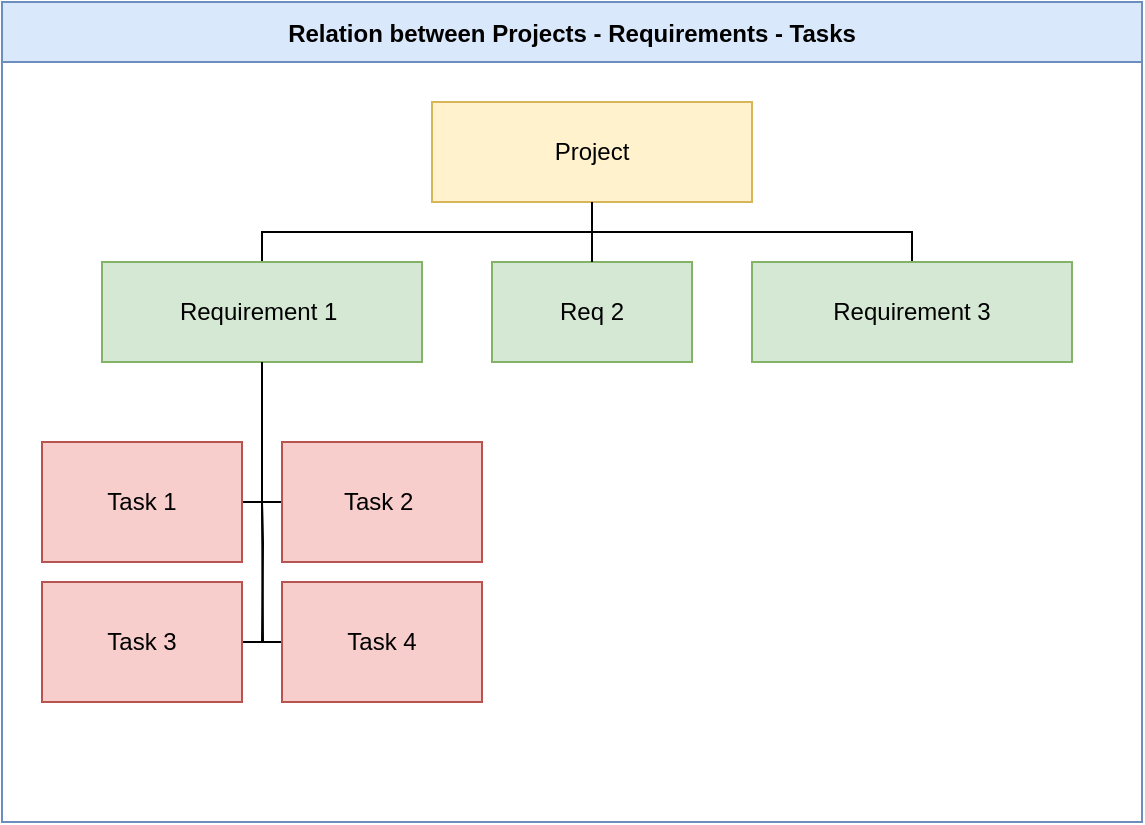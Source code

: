 <mxfile version="21.6.8" type="github">
  <diagram name="Page-1" id="QaF02aVG69fwTc1gb2MW">
    <mxGraphModel dx="406" dy="230" grid="1" gridSize="10" guides="1" tooltips="1" connect="1" arrows="1" fold="1" page="1" pageScale="1" pageWidth="827" pageHeight="1169" math="0" shadow="0">
      <root>
        <mxCell id="0" />
        <mxCell id="1" parent="0" />
        <mxCell id="kX8SRu0ErOylLQwdDH6L-9" value="Relation between Projects - Requirements - Tasks" style="swimlane;startSize=30;horizontal=1;containerType=tree;fillColor=#dae8fc;strokeColor=#6c8ebf;" vertex="1" parent="1">
          <mxGeometry x="150" y="30" width="570" height="410" as="geometry" />
        </mxCell>
        <mxCell id="kX8SRu0ErOylLQwdDH6L-10" value="" style="edgeStyle=elbowEdgeStyle;elbow=vertical;sourcePerimeterSpacing=0;targetPerimeterSpacing=0;startArrow=none;endArrow=none;rounded=0;curved=0;" edge="1" parent="kX8SRu0ErOylLQwdDH6L-9" source="kX8SRu0ErOylLQwdDH6L-11" target="kX8SRu0ErOylLQwdDH6L-15">
          <mxGeometry relative="1" as="geometry" />
        </mxCell>
        <mxCell id="kX8SRu0ErOylLQwdDH6L-11" value="Project" style="whiteSpace=wrap;html=1;treeFolding=1;treeMoving=1;newEdgeStyle={&quot;edgeStyle&quot;:&quot;elbowEdgeStyle&quot;,&quot;startArrow&quot;:&quot;none&quot;,&quot;endArrow&quot;:&quot;none&quot;};fillColor=#fff2cc;strokeColor=#d6b656;" vertex="1" parent="kX8SRu0ErOylLQwdDH6L-9">
          <mxGeometry x="215" y="50" width="160" height="50" as="geometry" />
        </mxCell>
        <mxCell id="kX8SRu0ErOylLQwdDH6L-15" value="Requirement 1&amp;nbsp;" style="whiteSpace=wrap;html=1;treeFolding=1;treeMoving=1;newEdgeStyle={&quot;edgeStyle&quot;:&quot;elbowEdgeStyle&quot;,&quot;startArrow&quot;:&quot;none&quot;,&quot;endArrow&quot;:&quot;none&quot;};fillColor=#d5e8d4;strokeColor=#82b366;" vertex="1" parent="kX8SRu0ErOylLQwdDH6L-9">
          <mxGeometry x="50" y="130" width="160" height="50" as="geometry" />
        </mxCell>
        <mxCell id="kX8SRu0ErOylLQwdDH6L-23" style="edgeStyle=elbowEdgeStyle;rounded=0;orthogonalLoop=1;jettySize=auto;html=1;startArrow=none;endArrow=none;exitX=0.5;exitY=0;exitDx=0;exitDy=0;" edge="1" parent="kX8SRu0ErOylLQwdDH6L-9" source="kX8SRu0ErOylLQwdDH6L-22" target="kX8SRu0ErOylLQwdDH6L-11">
          <mxGeometry relative="1" as="geometry" />
        </mxCell>
        <mxCell id="kX8SRu0ErOylLQwdDH6L-22" value="Requirement 3" style="whiteSpace=wrap;html=1;align=center;verticalAlign=middle;treeFolding=1;treeMoving=1;newEdgeStyle={&quot;edgeStyle&quot;:&quot;elbowEdgeStyle&quot;,&quot;startArrow&quot;:&quot;none&quot;,&quot;endArrow&quot;:&quot;none&quot;};fillColor=#d5e8d4;strokeColor=#82b366;" vertex="1" parent="kX8SRu0ErOylLQwdDH6L-9">
          <mxGeometry x="375" y="130" width="160" height="50" as="geometry" />
        </mxCell>
        <mxCell id="kX8SRu0ErOylLQwdDH6L-24" value="Req 2" style="whiteSpace=wrap;html=1;align=center;verticalAlign=middle;treeFolding=1;treeMoving=1;newEdgeStyle={&quot;edgeStyle&quot;:&quot;elbowEdgeStyle&quot;,&quot;startArrow&quot;:&quot;none&quot;,&quot;endArrow&quot;:&quot;none&quot;};fillColor=#d5e8d4;strokeColor=#82b366;" vertex="1" parent="kX8SRu0ErOylLQwdDH6L-9">
          <mxGeometry x="245" y="130" width="100" height="50" as="geometry" />
        </mxCell>
        <mxCell id="kX8SRu0ErOylLQwdDH6L-25" value="" style="edgeStyle=elbowEdgeStyle;elbow=vertical;sourcePerimeterSpacing=0;targetPerimeterSpacing=0;startArrow=none;endArrow=none;rounded=0;curved=0;exitX=0.5;exitY=1;exitDx=0;exitDy=0;" edge="1" target="kX8SRu0ErOylLQwdDH6L-24" parent="kX8SRu0ErOylLQwdDH6L-9" source="kX8SRu0ErOylLQwdDH6L-11">
          <mxGeometry relative="1" as="geometry">
            <mxPoint x="194" y="90" as="sourcePoint" />
          </mxGeometry>
        </mxCell>
        <mxCell id="kX8SRu0ErOylLQwdDH6L-26" value="" style="edgeStyle=orthogonalEdgeStyle;sourcePerimeterSpacing=0;targetPerimeterSpacing=0;startArrow=none;endArrow=none;rounded=0;targetPortConstraint=eastwest;sourcePortConstraint=northsouth;curved=0;rounded=0;exitX=0.5;exitY=1;exitDx=0;exitDy=0;" edge="1" target="kX8SRu0ErOylLQwdDH6L-28" parent="kX8SRu0ErOylLQwdDH6L-9" source="kX8SRu0ErOylLQwdDH6L-15">
          <mxGeometry relative="1" as="geometry">
            <mxPoint x="95" y="180" as="sourcePoint" />
          </mxGeometry>
        </mxCell>
        <mxCell id="kX8SRu0ErOylLQwdDH6L-27" value="" style="edgeStyle=orthogonalEdgeStyle;sourcePerimeterSpacing=0;targetPerimeterSpacing=0;startArrow=none;endArrow=none;rounded=0;targetPortConstraint=eastwest;sourcePortConstraint=northsouth;curved=0;rounded=0;exitX=0.5;exitY=1;exitDx=0;exitDy=0;" edge="1" target="kX8SRu0ErOylLQwdDH6L-29" parent="kX8SRu0ErOylLQwdDH6L-9" source="kX8SRu0ErOylLQwdDH6L-15">
          <mxGeometry relative="1" as="geometry">
            <mxPoint x="150" y="180" as="sourcePoint" />
            <Array as="points">
              <mxPoint x="130" y="250" />
            </Array>
          </mxGeometry>
        </mxCell>
        <mxCell id="kX8SRu0ErOylLQwdDH6L-28" value="Task 1" style="whiteSpace=wrap;html=1;align=center;verticalAlign=middle;treeFolding=1;treeMoving=1;fillColor=#f8cecc;strokeColor=#b85450;" vertex="1" parent="kX8SRu0ErOylLQwdDH6L-9">
          <mxGeometry x="20" y="220" width="100" height="60" as="geometry" />
        </mxCell>
        <mxCell id="kX8SRu0ErOylLQwdDH6L-29" value="Task 2&amp;nbsp;" style="whiteSpace=wrap;html=1;align=center;verticalAlign=middle;treeFolding=1;treeMoving=1;fillColor=#f8cecc;strokeColor=#b85450;" vertex="1" parent="kX8SRu0ErOylLQwdDH6L-9">
          <mxGeometry x="140" y="220" width="100" height="60" as="geometry" />
        </mxCell>
        <mxCell id="kX8SRu0ErOylLQwdDH6L-49" value="" style="edgeStyle=orthogonalEdgeStyle;sourcePerimeterSpacing=0;targetPerimeterSpacing=0;startArrow=none;endArrow=none;rounded=0;targetPortConstraint=eastwest;sourcePortConstraint=northsouth;curved=0;rounded=0;" edge="1" target="kX8SRu0ErOylLQwdDH6L-51" parent="kX8SRu0ErOylLQwdDH6L-9">
          <mxGeometry relative="1" as="geometry">
            <mxPoint x="130" y="250" as="sourcePoint" />
          </mxGeometry>
        </mxCell>
        <mxCell id="kX8SRu0ErOylLQwdDH6L-50" value="" style="edgeStyle=orthogonalEdgeStyle;sourcePerimeterSpacing=0;targetPerimeterSpacing=0;startArrow=none;endArrow=none;rounded=0;targetPortConstraint=eastwest;sourcePortConstraint=northsouth;curved=0;rounded=0;" edge="1" target="kX8SRu0ErOylLQwdDH6L-52" parent="kX8SRu0ErOylLQwdDH6L-9">
          <mxGeometry relative="1" as="geometry">
            <mxPoint x="130" y="250" as="sourcePoint" />
          </mxGeometry>
        </mxCell>
        <mxCell id="kX8SRu0ErOylLQwdDH6L-51" value="Task 3" style="whiteSpace=wrap;html=1;align=center;verticalAlign=middle;treeFolding=1;treeMoving=1;fillColor=#f8cecc;strokeColor=#b85450;" vertex="1" parent="kX8SRu0ErOylLQwdDH6L-9">
          <mxGeometry x="20" y="290" width="100" height="60" as="geometry" />
        </mxCell>
        <mxCell id="kX8SRu0ErOylLQwdDH6L-52" value="Task 4" style="whiteSpace=wrap;html=1;align=center;verticalAlign=middle;treeFolding=1;treeMoving=1;fillColor=#f8cecc;strokeColor=#b85450;" vertex="1" parent="kX8SRu0ErOylLQwdDH6L-9">
          <mxGeometry x="140" y="290" width="100" height="60" as="geometry" />
        </mxCell>
      </root>
    </mxGraphModel>
  </diagram>
</mxfile>
